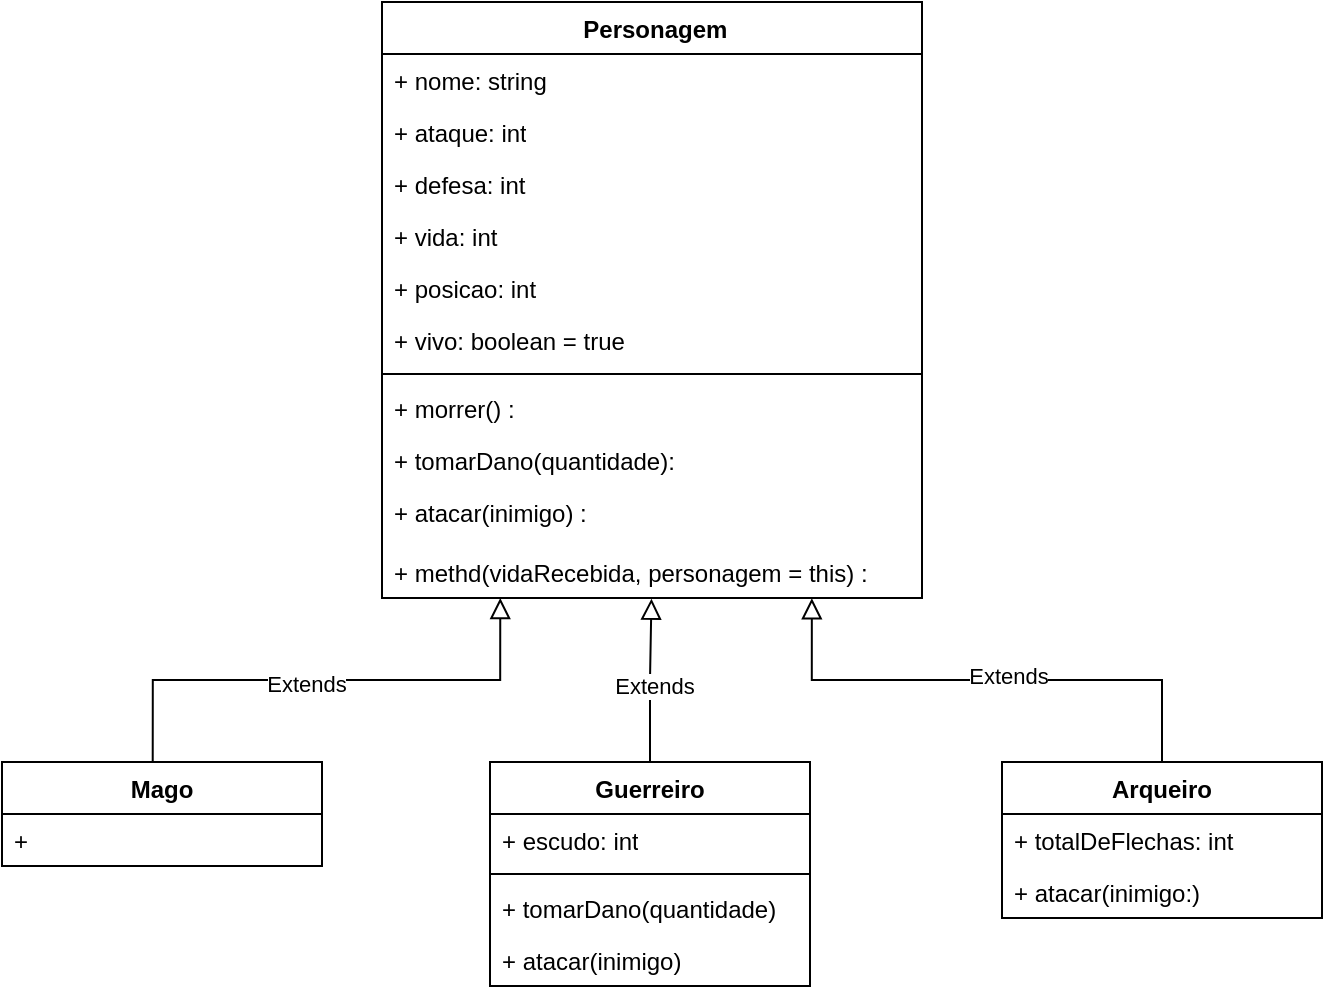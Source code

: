 <mxfile>
    <diagram name="Página-1" id="DKNprxKVmzMLNBpLjBQ6">
        <mxGraphModel dx="490" dy="531" grid="1" gridSize="10" guides="1" tooltips="1" connect="1" arrows="1" fold="1" page="1" pageScale="1" pageWidth="827" pageHeight="1169" math="0" shadow="0">
            <root>
                <mxCell id="0"/>
                <mxCell id="1" parent="0"/>
                <mxCell id="AhrSU8YVQ2OPWJb-e2bd-7" value="&amp;nbsp;Personagem" style="swimlane;fontStyle=1;align=center;verticalAlign=top;childLayout=stackLayout;horizontal=1;startSize=26;horizontalStack=0;resizeParent=1;resizeParentMax=0;resizeLast=0;collapsible=1;marginBottom=0;whiteSpace=wrap;html=1;" parent="1" vertex="1">
                    <mxGeometry x="280" y="360" width="270" height="298" as="geometry">
                        <mxRectangle x="280" y="360" width="120" height="30" as="alternateBounds"/>
                    </mxGeometry>
                </mxCell>
                <mxCell id="AhrSU8YVQ2OPWJb-e2bd-8" value="+ nome: string" style="text;strokeColor=none;fillColor=none;align=left;verticalAlign=top;spacingLeft=4;spacingRight=4;overflow=hidden;rotatable=0;points=[[0,0.5],[1,0.5]];portConstraint=eastwest;whiteSpace=wrap;html=1;" parent="AhrSU8YVQ2OPWJb-e2bd-7" vertex="1">
                    <mxGeometry y="26" width="270" height="26" as="geometry"/>
                </mxCell>
                <mxCell id="AhrSU8YVQ2OPWJb-e2bd-15" value="+ ataque: int" style="text;strokeColor=none;fillColor=none;align=left;verticalAlign=top;spacingLeft=4;spacingRight=4;overflow=hidden;rotatable=0;points=[[0,0.5],[1,0.5]];portConstraint=eastwest;whiteSpace=wrap;html=1;" parent="AhrSU8YVQ2OPWJb-e2bd-7" vertex="1">
                    <mxGeometry y="52" width="270" height="26" as="geometry"/>
                </mxCell>
                <mxCell id="AhrSU8YVQ2OPWJb-e2bd-16" value="+ defesa: int" style="text;strokeColor=none;fillColor=none;align=left;verticalAlign=top;spacingLeft=4;spacingRight=4;overflow=hidden;rotatable=0;points=[[0,0.5],[1,0.5]];portConstraint=eastwest;whiteSpace=wrap;html=1;" parent="AhrSU8YVQ2OPWJb-e2bd-7" vertex="1">
                    <mxGeometry y="78" width="270" height="26" as="geometry"/>
                </mxCell>
                <mxCell id="AhrSU8YVQ2OPWJb-e2bd-14" value="+ vida: int" style="text;strokeColor=none;fillColor=none;align=left;verticalAlign=top;spacingLeft=4;spacingRight=4;overflow=hidden;rotatable=0;points=[[0,0.5],[1,0.5]];portConstraint=eastwest;whiteSpace=wrap;html=1;" parent="AhrSU8YVQ2OPWJb-e2bd-7" vertex="1">
                    <mxGeometry y="104" width="270" height="26" as="geometry"/>
                </mxCell>
                <mxCell id="AhrSU8YVQ2OPWJb-e2bd-17" value="+ posicao: int" style="text;strokeColor=none;fillColor=none;align=left;verticalAlign=top;spacingLeft=4;spacingRight=4;overflow=hidden;rotatable=0;points=[[0,0.5],[1,0.5]];portConstraint=eastwest;whiteSpace=wrap;html=1;" parent="AhrSU8YVQ2OPWJb-e2bd-7" vertex="1">
                    <mxGeometry y="130" width="270" height="26" as="geometry"/>
                </mxCell>
                <mxCell id="AhrSU8YVQ2OPWJb-e2bd-13" value="+ vivo: boolean = true" style="text;strokeColor=none;fillColor=none;align=left;verticalAlign=top;spacingLeft=4;spacingRight=4;overflow=hidden;rotatable=0;points=[[0,0.5],[1,0.5]];portConstraint=eastwest;whiteSpace=wrap;html=1;" parent="AhrSU8YVQ2OPWJb-e2bd-7" vertex="1">
                    <mxGeometry y="156" width="270" height="26" as="geometry"/>
                </mxCell>
                <mxCell id="AhrSU8YVQ2OPWJb-e2bd-9" value="" style="line;strokeWidth=1;fillColor=none;align=left;verticalAlign=middle;spacingTop=-1;spacingLeft=3;spacingRight=3;rotatable=0;labelPosition=right;points=[];portConstraint=eastwest;strokeColor=inherit;" parent="AhrSU8YVQ2OPWJb-e2bd-7" vertex="1">
                    <mxGeometry y="182" width="270" height="8" as="geometry"/>
                </mxCell>
                <mxCell id="AhrSU8YVQ2OPWJb-e2bd-10" value="+ morrer() :" style="text;strokeColor=none;fillColor=none;align=left;verticalAlign=top;spacingLeft=4;spacingRight=4;overflow=hidden;rotatable=0;points=[[0,0.5],[1,0.5]];portConstraint=eastwest;whiteSpace=wrap;html=1;" parent="AhrSU8YVQ2OPWJb-e2bd-7" vertex="1">
                    <mxGeometry y="190" width="270" height="26" as="geometry"/>
                </mxCell>
                <mxCell id="AhrSU8YVQ2OPWJb-e2bd-18" value="+ tomarDano(quantidade):" style="text;strokeColor=none;fillColor=none;align=left;verticalAlign=top;spacingLeft=4;spacingRight=4;overflow=hidden;rotatable=0;points=[[0,0.5],[1,0.5]];portConstraint=eastwest;whiteSpace=wrap;html=1;" parent="AhrSU8YVQ2OPWJb-e2bd-7" vertex="1">
                    <mxGeometry y="216" width="270" height="26" as="geometry"/>
                </mxCell>
                <mxCell id="AhrSU8YVQ2OPWJb-e2bd-20" value="+ atacar(inimigo) :" style="text;strokeColor=none;fillColor=none;align=left;verticalAlign=top;spacingLeft=4;spacingRight=4;overflow=hidden;rotatable=0;points=[[0,0.5],[1,0.5]];portConstraint=eastwest;whiteSpace=wrap;html=1;" parent="AhrSU8YVQ2OPWJb-e2bd-7" vertex="1">
                    <mxGeometry y="242" width="270" height="30" as="geometry"/>
                </mxCell>
                <mxCell id="AhrSU8YVQ2OPWJb-e2bd-19" value="+ methd(vidaRecebida, personagem = this) :" style="text;strokeColor=none;fillColor=none;align=left;verticalAlign=top;spacingLeft=4;spacingRight=4;overflow=hidden;rotatable=0;points=[[0,0.5],[1,0.5]];portConstraint=eastwest;whiteSpace=wrap;html=1;" parent="AhrSU8YVQ2OPWJb-e2bd-7" vertex="1">
                    <mxGeometry y="272" width="270" height="26" as="geometry"/>
                </mxCell>
                <mxCell id="AhrSU8YVQ2OPWJb-e2bd-36" style="edgeStyle=orthogonalEdgeStyle;rounded=0;orthogonalLoop=1;jettySize=auto;html=1;endArrow=block;endFill=0;strokeWidth=1;endSize=8;entryX=0.499;entryY=1.013;entryDx=0;entryDy=0;entryPerimeter=0;exitX=0.5;exitY=0;exitDx=0;exitDy=0;" parent="1" source="AhrSU8YVQ2OPWJb-e2bd-32" target="AhrSU8YVQ2OPWJb-e2bd-19" edge="1">
                    <mxGeometry relative="1" as="geometry">
                        <mxPoint x="680" y="811" as="targetPoint"/>
                        <mxPoint x="520" y="811" as="sourcePoint"/>
                    </mxGeometry>
                </mxCell>
                <mxCell id="AhrSU8YVQ2OPWJb-e2bd-38" value="Extends" style="edgeLabel;html=1;align=center;verticalAlign=middle;resizable=0;points=[];" parent="AhrSU8YVQ2OPWJb-e2bd-36" vertex="1" connectable="0">
                    <mxGeometry x="-0.082" y="-2" relative="1" as="geometry">
                        <mxPoint as="offset"/>
                    </mxGeometry>
                </mxCell>
                <mxCell id="AhrSU8YVQ2OPWJb-e2bd-32" value="Guerreiro" style="swimlane;fontStyle=1;align=center;verticalAlign=top;childLayout=stackLayout;horizontal=1;startSize=26;horizontalStack=0;resizeParent=1;resizeParentMax=0;resizeLast=0;collapsible=1;marginBottom=0;whiteSpace=wrap;html=1;" parent="1" vertex="1">
                    <mxGeometry x="334" y="740" width="160" height="112" as="geometry"/>
                </mxCell>
                <mxCell id="AhrSU8YVQ2OPWJb-e2bd-33" value="+ escudo: int" style="text;strokeColor=none;fillColor=none;align=left;verticalAlign=top;spacingLeft=4;spacingRight=4;overflow=hidden;rotatable=0;points=[[0,0.5],[1,0.5]];portConstraint=eastwest;whiteSpace=wrap;html=1;" parent="AhrSU8YVQ2OPWJb-e2bd-32" vertex="1">
                    <mxGeometry y="26" width="160" height="26" as="geometry"/>
                </mxCell>
                <mxCell id="AhrSU8YVQ2OPWJb-e2bd-34" value="" style="line;strokeWidth=1;fillColor=none;align=left;verticalAlign=middle;spacingTop=-1;spacingLeft=3;spacingRight=3;rotatable=0;labelPosition=right;points=[];portConstraint=eastwest;strokeColor=inherit;" parent="AhrSU8YVQ2OPWJb-e2bd-32" vertex="1">
                    <mxGeometry y="52" width="160" height="8" as="geometry"/>
                </mxCell>
                <mxCell id="AhrSU8YVQ2OPWJb-e2bd-35" value="+ tomarDano(quantidade)" style="text;strokeColor=none;fillColor=none;align=left;verticalAlign=top;spacingLeft=4;spacingRight=4;overflow=hidden;rotatable=0;points=[[0,0.5],[1,0.5]];portConstraint=eastwest;whiteSpace=wrap;html=1;" parent="AhrSU8YVQ2OPWJb-e2bd-32" vertex="1">
                    <mxGeometry y="60" width="160" height="26" as="geometry"/>
                </mxCell>
                <mxCell id="2" value="+ atacar(inimigo)" style="text;strokeColor=none;fillColor=none;align=left;verticalAlign=top;spacingLeft=4;spacingRight=4;overflow=hidden;rotatable=0;points=[[0,0.5],[1,0.5]];portConstraint=eastwest;whiteSpace=wrap;html=1;" vertex="1" parent="AhrSU8YVQ2OPWJb-e2bd-32">
                    <mxGeometry y="86" width="160" height="26" as="geometry"/>
                </mxCell>
                <mxCell id="AhrSU8YVQ2OPWJb-e2bd-40" value="Mago" style="swimlane;fontStyle=1;align=center;verticalAlign=top;childLayout=stackLayout;horizontal=1;startSize=26;horizontalStack=0;resizeParent=1;resizeParentMax=0;resizeLast=0;collapsible=1;marginBottom=0;whiteSpace=wrap;html=1;" parent="1" vertex="1">
                    <mxGeometry x="90" y="740" width="160" height="52" as="geometry"/>
                </mxCell>
                <mxCell id="AhrSU8YVQ2OPWJb-e2bd-54" value="+&amp;nbsp;" style="text;strokeColor=none;fillColor=none;align=left;verticalAlign=top;spacingLeft=4;spacingRight=4;overflow=hidden;rotatable=0;points=[[0,0.5],[1,0.5]];portConstraint=eastwest;whiteSpace=wrap;html=1;" parent="AhrSU8YVQ2OPWJb-e2bd-40" vertex="1">
                    <mxGeometry y="26" width="160" height="26" as="geometry"/>
                </mxCell>
                <mxCell id="AhrSU8YVQ2OPWJb-e2bd-44" style="edgeStyle=orthogonalEdgeStyle;rounded=0;orthogonalLoop=1;jettySize=auto;html=1;endArrow=block;endFill=0;strokeWidth=1;endSize=8;exitX=0.471;exitY=-0.008;exitDx=0;exitDy=0;exitPerimeter=0;entryX=0.219;entryY=1;entryDx=0;entryDy=0;entryPerimeter=0;" parent="1" source="AhrSU8YVQ2OPWJb-e2bd-40" target="AhrSU8YVQ2OPWJb-e2bd-19" edge="1">
                    <mxGeometry relative="1" as="geometry">
                        <mxPoint x="210" y="650" as="targetPoint"/>
                        <mxPoint x="240" y="700" as="sourcePoint"/>
                    </mxGeometry>
                </mxCell>
                <mxCell id="AhrSU8YVQ2OPWJb-e2bd-45" value="Extends" style="edgeLabel;html=1;align=center;verticalAlign=middle;resizable=0;points=[];" parent="AhrSU8YVQ2OPWJb-e2bd-44" vertex="1" connectable="0">
                    <mxGeometry x="-0.082" y="-2" relative="1" as="geometry">
                        <mxPoint as="offset"/>
                    </mxGeometry>
                </mxCell>
                <mxCell id="AhrSU8YVQ2OPWJb-e2bd-46" value="Arqueiro" style="swimlane;fontStyle=1;align=center;verticalAlign=top;childLayout=stackLayout;horizontal=1;startSize=26;horizontalStack=0;resizeParent=1;resizeParentMax=0;resizeLast=0;collapsible=1;marginBottom=0;whiteSpace=wrap;html=1;" parent="1" vertex="1">
                    <mxGeometry x="590" y="740" width="160" height="78" as="geometry"/>
                </mxCell>
                <mxCell id="AhrSU8YVQ2OPWJb-e2bd-52" value="+ totalDeFlechas: int" style="text;strokeColor=none;fillColor=none;align=left;verticalAlign=top;spacingLeft=4;spacingRight=4;overflow=hidden;rotatable=0;points=[[0,0.5],[1,0.5]];portConstraint=eastwest;whiteSpace=wrap;html=1;" parent="AhrSU8YVQ2OPWJb-e2bd-46" vertex="1">
                    <mxGeometry y="26" width="160" height="26" as="geometry"/>
                </mxCell>
                <mxCell id="4" value="+ atacar(inimigo:)" style="text;strokeColor=none;fillColor=none;align=left;verticalAlign=top;spacingLeft=4;spacingRight=4;overflow=hidden;rotatable=0;points=[[0,0.5],[1,0.5]];portConstraint=eastwest;whiteSpace=wrap;html=1;" vertex="1" parent="AhrSU8YVQ2OPWJb-e2bd-46">
                    <mxGeometry y="52" width="160" height="26" as="geometry"/>
                </mxCell>
                <mxCell id="AhrSU8YVQ2OPWJb-e2bd-50" style="edgeStyle=orthogonalEdgeStyle;rounded=0;orthogonalLoop=1;jettySize=auto;html=1;endArrow=block;endFill=0;strokeWidth=1;endSize=8;exitX=0.5;exitY=0;exitDx=0;exitDy=0;entryX=0.796;entryY=1.004;entryDx=0;entryDy=0;entryPerimeter=0;" parent="1" source="AhrSU8YVQ2OPWJb-e2bd-46" target="AhrSU8YVQ2OPWJb-e2bd-19" edge="1">
                    <mxGeometry relative="1" as="geometry">
                        <mxPoint x="480" y="660" as="targetPoint"/>
                        <mxPoint x="424" y="750" as="sourcePoint"/>
                    </mxGeometry>
                </mxCell>
                <mxCell id="AhrSU8YVQ2OPWJb-e2bd-51" value="Extends" style="edgeLabel;html=1;align=center;verticalAlign=middle;resizable=0;points=[];" parent="AhrSU8YVQ2OPWJb-e2bd-50" vertex="1" connectable="0">
                    <mxGeometry x="-0.082" y="-2" relative="1" as="geometry">
                        <mxPoint as="offset"/>
                    </mxGeometry>
                </mxCell>
            </root>
        </mxGraphModel>
    </diagram>
</mxfile>